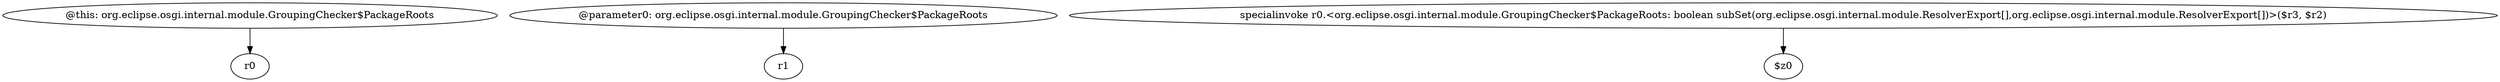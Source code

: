 digraph g {
0[label="@this: org.eclipse.osgi.internal.module.GroupingChecker$PackageRoots"]
1[label="r0"]
0->1[label=""]
2[label="@parameter0: org.eclipse.osgi.internal.module.GroupingChecker$PackageRoots"]
3[label="r1"]
2->3[label=""]
4[label="specialinvoke r0.<org.eclipse.osgi.internal.module.GroupingChecker$PackageRoots: boolean subSet(org.eclipse.osgi.internal.module.ResolverExport[],org.eclipse.osgi.internal.module.ResolverExport[])>($r3, $r2)"]
5[label="$z0"]
4->5[label=""]
}